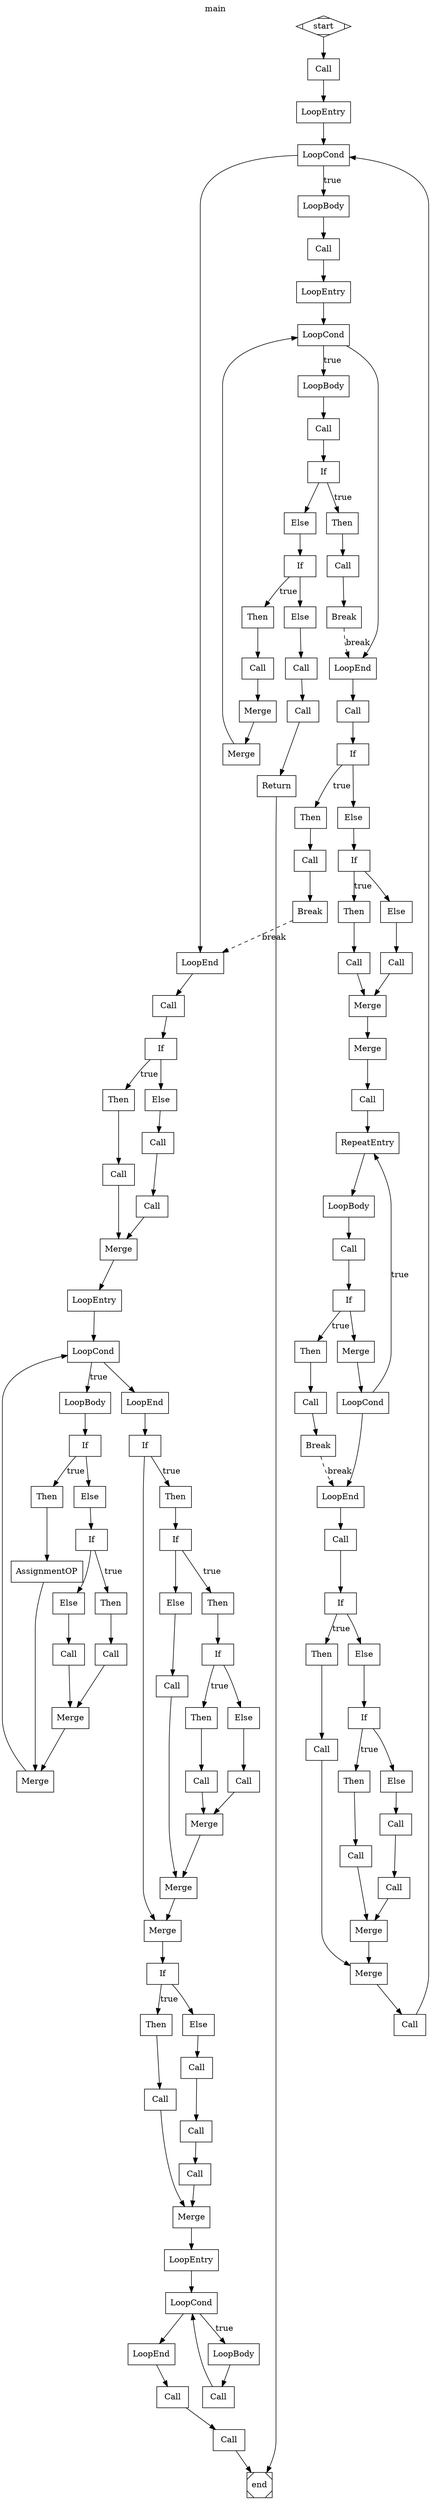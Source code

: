 digraph CFG {
    node [shape=box];
    label="main";
    labelloc=t;
    start [shape=Mdiamond];
    end [shape=Msquare];
    node0 [label="Call"];
    node1 [label="LoopEntry"];
    node2 [label="LoopCond"];
    node3 [label="LoopBody"];
    node4 [label="LoopEnd"];
    node5 [label="Call"];
    node6 [label="LoopEntry"];
    node7 [label="LoopCond"];
    node8 [label="LoopBody"];
    node9 [label="LoopEnd"];
    node10 [label="Call"];
    node11 [label="If"];
    node12 [label="Then"];
    node13 [label="Else"];
    node14 [label="Merge"];
    node15 [label="Call"];
    node16 [label="Break"];
    node17 [label="If"];
    node18 [label="Then"];
    node19 [label="Else"];
    node20 [label="Merge"];
    node21 [label="Call"];
    node22 [label="Call"];
    node23 [label="Call"];
    node24 [label="Return"];
    node25 [label="Call"];
    node26 [label="If"];
    node27 [label="Then"];
    node28 [label="Else"];
    node29 [label="Merge"];
    node30 [label="Call"];
    node31 [label="Break"];
    node32 [label="If"];
    node33 [label="Then"];
    node34 [label="Else"];
    node35 [label="Merge"];
    node36 [label="Call"];
    node37 [label="Call"];
    node38 [label="Call"];
    node39 [label="RepeatEntry"];
    node40 [label="LoopBody"];
    node41 [label="LoopCond"];
    node42 [label="LoopEnd"];
    node43 [label="Call"];
    node44 [label="If"];
    node45 [label="Then"];
    node46 [label="Merge"];
    node47 [label="Call"];
    node48 [label="Break"];
    node49 [label="Call"];
    node50 [label="If"];
    node51 [label="Then"];
    node52 [label="Else"];
    node53 [label="Merge"];
    node54 [label="Call"];
    node55 [label="If"];
    node56 [label="Then"];
    node57 [label="Else"];
    node58 [label="Merge"];
    node59 [label="Call"];
    node60 [label="Call"];
    node61 [label="Call"];
    node62 [label="Call"];
    node63 [label="Call"];
    node64 [label="If"];
    node65 [label="Then"];
    node66 [label="Else"];
    node67 [label="Merge"];
    node68 [label="Call"];
    node69 [label="Call"];
    node70 [label="Call"];
    node71 [label="LoopEntry"];
    node72 [label="LoopCond"];
    node73 [label="LoopBody"];
    node74 [label="LoopEnd"];
    node75 [label="If"];
    node76 [label="Then"];
    node77 [label="Else"];
    node78 [label="Merge"];
    node79 [label="AssignmentOP"];
    node80 [label="If"];
    node81 [label="Then"];
    node82 [label="Else"];
    node83 [label="Merge"];
    node84 [label="Call"];
    node85 [label="Call"];
    node86 [label="If"];
    node87 [label="Then"];
    node88 [label="Merge"];
    node89 [label="If"];
    node90 [label="Then"];
    node91 [label="Else"];
    node92 [label="Merge"];
    node93 [label="If"];
    node94 [label="Then"];
    node95 [label="Else"];
    node96 [label="Merge"];
    node97 [label="Call"];
    node98 [label="Call"];
    node99 [label="Call"];
    node100 [label="If"];
    node101 [label="Then"];
    node102 [label="Else"];
    node103 [label="Merge"];
    node104 [label="Call"];
    node105 [label="Call"];
    node106 [label="Call"];
    node107 [label="Call"];
    node108 [label="LoopEntry"];
    node109 [label="LoopCond"];
    node110 [label="LoopBody"];
    node111 [label="LoopEnd"];
    node112 [label="Call"];
    node113 [label="Call"];
    node114 [label="Call"];
    node0 -> node1 
    node1 -> node2 
    node2 -> node4 
    node2 -> node3 [label="true"];
    node3 -> node5 
    node4 -> node63 
    node5 -> node6 
    node6 -> node7 
    node7 -> node9 
    node7 -> node8 [label="true"];
    node8 -> node10 
    node9 -> node25 
    node10 -> node11 
    node11 -> node13 
    node11 -> node12 [label="true"];
    node12 -> node15 
    node13 -> node17 
    node14 -> node7 
    node15 -> node16 
    node16 -> node9 [label="break", style=dashed];
    node17 -> node19 
    node17 -> node18 [label="true"];
    node18 -> node21 
    node19 -> node22 
    node20 -> node14 
    node21 -> node20 
    node22 -> node23 
    node23 -> node24 
    node25 -> node26 
    node26 -> node28 
    node26 -> node27 [label="true"];
    node27 -> node30 
    node28 -> node32 
    node29 -> node38 
    node30 -> node31 
    node31 -> node4 [label="break", style=dashed];
    node32 -> node34 
    node32 -> node33 [label="true"];
    node33 -> node36 
    node34 -> node37 
    node35 -> node29 
    node36 -> node35 
    node37 -> node35 
    node38 -> node39 
    node39 -> node40 
    node40 -> node43 
    node41 -> node42 
    node41 -> node39 [label="true"];
    node42 -> node49 
    node43 -> node44 
    node44 -> node46 
    node44 -> node45 [label="true"];
    node45 -> node47 
    node46 -> node41 
    node47 -> node48 
    node48 -> node42 [label="break", style=dashed];
    node49 -> node50 
    node50 -> node52 
    node50 -> node51 [label="true"];
    node51 -> node54 
    node52 -> node55 
    node53 -> node62 
    node54 -> node53 
    node55 -> node57 
    node55 -> node56 [label="true"];
    node56 -> node59 
    node57 -> node60 
    node58 -> node53 
    node59 -> node58 
    node60 -> node61 
    node61 -> node58 
    node62 -> node2 
    node63 -> node64 
    node64 -> node66 
    node64 -> node65 [label="true"];
    node65 -> node68 
    node66 -> node69 
    node67 -> node71 
    node68 -> node67 
    node69 -> node70 
    node70 -> node67 
    node71 -> node72 
    node72 -> node74 
    node72 -> node73 [label="true"];
    node73 -> node75 
    node74 -> node86 
    node75 -> node77 
    node75 -> node76 [label="true"];
    node76 -> node79 
    node77 -> node80 
    node78 -> node72 
    node79 -> node78 
    node80 -> node82 
    node80 -> node81 [label="true"];
    node81 -> node84 
    node82 -> node85 
    node83 -> node78 
    node84 -> node83 
    node85 -> node83 
    node86 -> node88 
    node86 -> node87 [label="true"];
    node87 -> node89 
    node88 -> node100 
    node89 -> node91 
    node89 -> node90 [label="true"];
    node90 -> node93 
    node91 -> node99 
    node92 -> node88 
    node93 -> node95 
    node93 -> node94 [label="true"];
    node94 -> node97 
    node95 -> node98 
    node96 -> node92 
    node97 -> node96 
    node98 -> node96 
    node99 -> node92 
    node100 -> node102 
    node100 -> node101 [label="true"];
    node101 -> node104 
    node102 -> node105 
    node103 -> node108 
    node104 -> node103 
    node105 -> node106 
    node106 -> node107 
    node107 -> node103 
    node108 -> node109 
    node109 -> node111 
    node109 -> node110 [label="true"];
    node110 -> node112 
    node111 -> node113 
    node112 -> node109 
    node113 -> node114 
    node24 -> end;
    node114 -> end;
    start -> node0;
}
